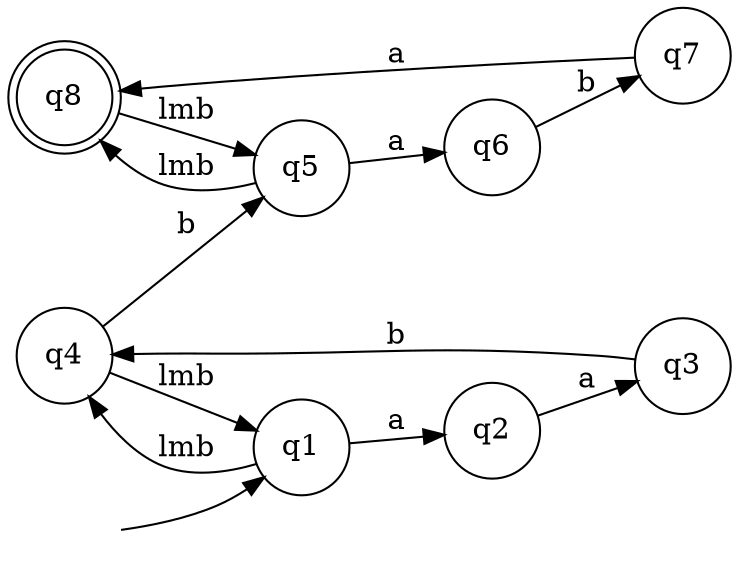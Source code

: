 digraph task4_1 {
    rankdir=LR;
    node [shape = doublecircle]; q8;
    node [shape = circle];
    "" [shape = none];
    "" -> q1;
    q1 -> q2 [label="a"];
    q2 -> q3 [label="a"];
    q3 -> q4 [label="b"];
    q4 -> q5 [label="b"];
    q5 -> q6 [label="a"];
    q6 -> q7 [label="b"];
    q7 -> q8 [label="a"];
    q8 -> q5 [label="lmb"];
    q5 -> q8 [label="lmb"];
    q1 -> q4 [label="lmb"];
    q4 -> q1 [label="lmb"];
}